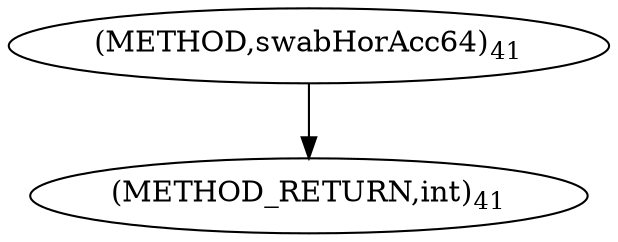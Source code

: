 digraph "swabHorAcc64" {  
"35650" [label = <(METHOD,swabHorAcc64)<SUB>41</SUB>> ]
"35654" [label = <(METHOD_RETURN,int)<SUB>41</SUB>> ]
  "35650" -> "35654" 
}
